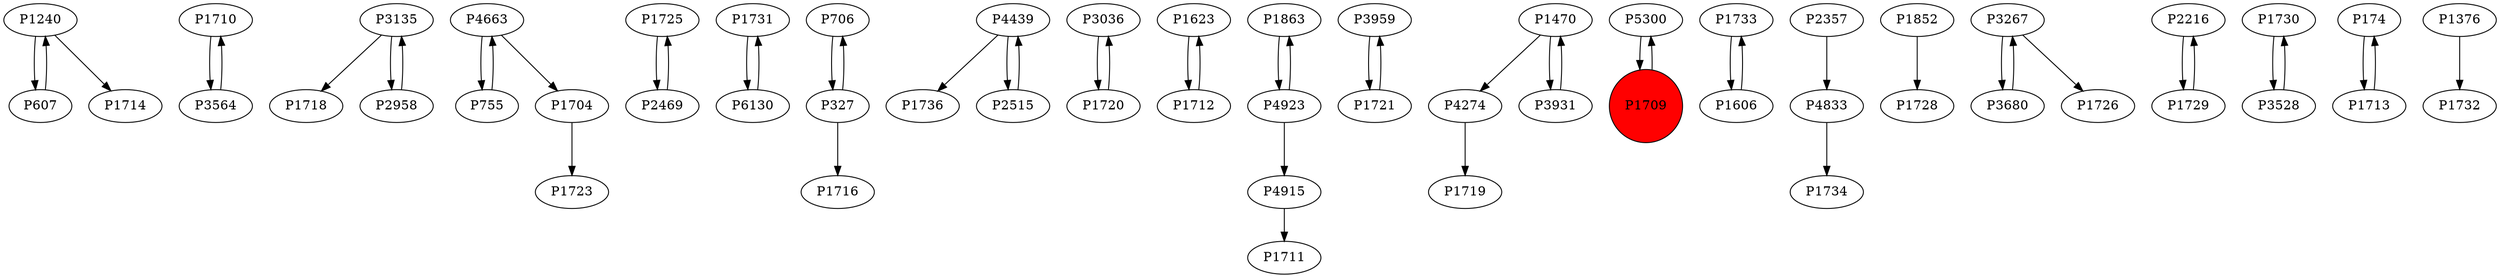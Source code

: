 digraph {
	P1240 -> P607
	P1710 -> P3564
	P607 -> P1240
	P3135 -> P1718
	P1704 -> P1723
	P755 -> P4663
	P1725 -> P2469
	P1731 -> P6130
	P706 -> P327
	P4439 -> P1736
	P3036 -> P1720
	P1623 -> P1712
	P1863 -> P4923
	P3959 -> P1721
	P1712 -> P1623
	P1240 -> P1714
	P2515 -> P4439
	P1470 -> P4274
	P3135 -> P2958
	P5300 -> P1709
	P6130 -> P1731
	P327 -> P1716
	P1709 -> P5300
	P1720 -> P3036
	P1733 -> P1606
	P4439 -> P2515
	P1470 -> P3931
	P4833 -> P1734
	P3564 -> P1710
	P1852 -> P1728
	P327 -> P706
	P3267 -> P3680
	P2216 -> P1729
	P1729 -> P2216
	P1730 -> P3528
	P3267 -> P1726
	P4923 -> P4915
	P4663 -> P755
	P1721 -> P3959
	P2958 -> P3135
	P4274 -> P1719
	P3528 -> P1730
	P4663 -> P1704
	P2357 -> P4833
	P4923 -> P1863
	P174 -> P1713
	P1713 -> P174
	P3931 -> P1470
	P3680 -> P3267
	P2469 -> P1725
	P1376 -> P1732
	P4915 -> P1711
	P1606 -> P1733
	P1709 [shape=circle]
	P1709 [style=filled]
	P1709 [fillcolor=red]
}
